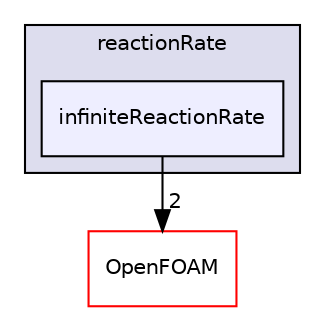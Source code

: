 digraph "src/thermophysicalModels/specie/reaction/reactionRate/infiniteReactionRate" {
  bgcolor=transparent;
  compound=true
  node [ fontsize="10", fontname="Helvetica"];
  edge [ labelfontsize="10", labelfontname="Helvetica"];
  subgraph clusterdir_0b3172b66393f2c7ce0778392f9f1c0a {
    graph [ bgcolor="#ddddee", pencolor="black", label="reactionRate" fontname="Helvetica", fontsize="10", URL="dir_0b3172b66393f2c7ce0778392f9f1c0a.html"]
  dir_7acc3c1c850b6fc8817df4ca7e129748 [shape=box, label="infiniteReactionRate", style="filled", fillcolor="#eeeeff", pencolor="black", URL="dir_7acc3c1c850b6fc8817df4ca7e129748.html"];
  }
  dir_c5473ff19b20e6ec4dfe5c310b3778a8 [shape=box label="OpenFOAM" color="red" URL="dir_c5473ff19b20e6ec4dfe5c310b3778a8.html"];
  dir_7acc3c1c850b6fc8817df4ca7e129748->dir_c5473ff19b20e6ec4dfe5c310b3778a8 [headlabel="2", labeldistance=1.5 headhref="dir_002952_001896.html"];
}
